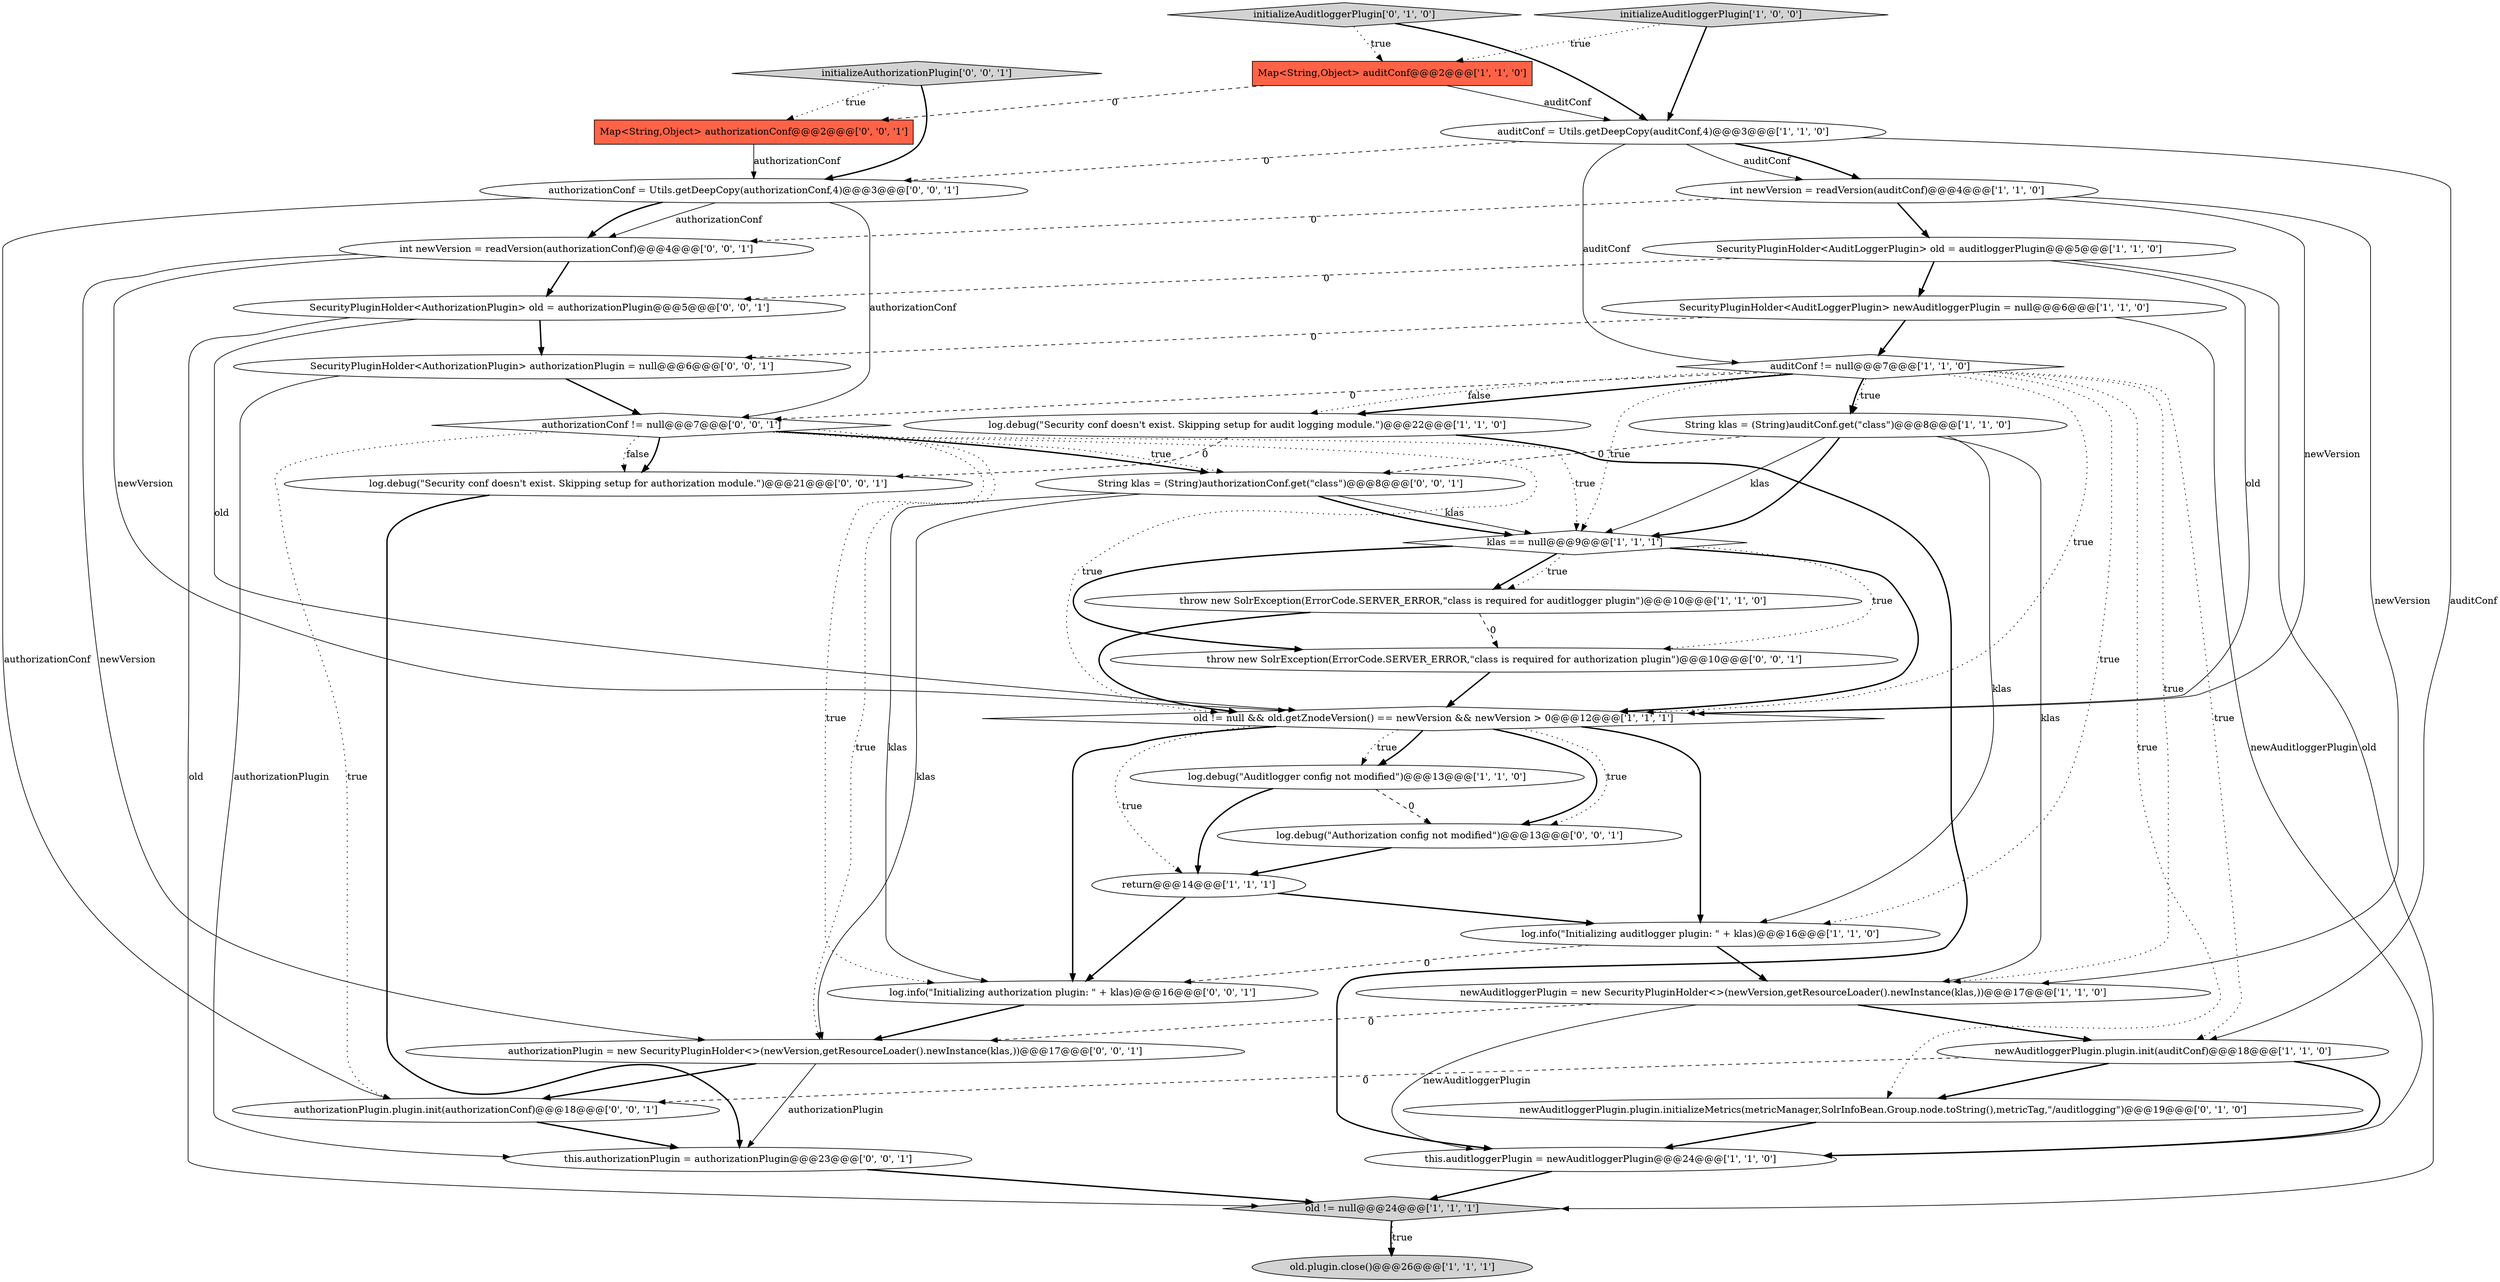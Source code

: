 digraph {
13 [style = filled, label = "throw new SolrException(ErrorCode.SERVER_ERROR,\"class is required for auditlogger plugin\")@@@10@@@['1', '1', '0']", fillcolor = white, shape = ellipse image = "AAA0AAABBB1BBB"];
8 [style = filled, label = "log.debug(\"Security conf doesn't exist. Skipping setup for audit logging module.\")@@@22@@@['1', '1', '0']", fillcolor = white, shape = ellipse image = "AAA0AAABBB1BBB"];
5 [style = filled, label = "klas == null@@@9@@@['1', '1', '1']", fillcolor = white, shape = diamond image = "AAA0AAABBB1BBB"];
12 [style = filled, label = "old.plugin.close()@@@26@@@['1', '1', '1']", fillcolor = lightgray, shape = ellipse image = "AAA0AAABBB1BBB"];
24 [style = filled, label = "authorizationPlugin = new SecurityPluginHolder<>(newVersion,getResourceLoader().newInstance(klas,))@@@17@@@['0', '0', '1']", fillcolor = white, shape = ellipse image = "AAA0AAABBB3BBB"];
3 [style = filled, label = "auditConf != null@@@7@@@['1', '1', '0']", fillcolor = white, shape = diamond image = "AAA0AAABBB1BBB"];
6 [style = filled, label = "old != null@@@24@@@['1', '1', '1']", fillcolor = lightgray, shape = diamond image = "AAA0AAABBB1BBB"];
21 [style = filled, label = "initializeAuditloggerPlugin['0', '1', '0']", fillcolor = lightgray, shape = diamond image = "AAA0AAABBB2BBB"];
10 [style = filled, label = "SecurityPluginHolder<AuditLoggerPlugin> newAuditloggerPlugin = null@@@6@@@['1', '1', '0']", fillcolor = white, shape = ellipse image = "AAA0AAABBB1BBB"];
14 [style = filled, label = "Map<String,Object> auditConf@@@2@@@['1', '1', '0']", fillcolor = tomato, shape = box image = "AAA0AAABBB1BBB"];
0 [style = filled, label = "return@@@14@@@['1', '1', '1']", fillcolor = white, shape = ellipse image = "AAA0AAABBB1BBB"];
4 [style = filled, label = "old != null && old.getZnodeVersion() == newVersion && newVersion > 0@@@12@@@['1', '1', '1']", fillcolor = white, shape = diamond image = "AAA0AAABBB1BBB"];
17 [style = filled, label = "log.debug(\"Auditlogger config not modified\")@@@13@@@['1', '1', '0']", fillcolor = white, shape = ellipse image = "AAA0AAABBB1BBB"];
22 [style = filled, label = "this.authorizationPlugin = authorizationPlugin@@@23@@@['0', '0', '1']", fillcolor = white, shape = ellipse image = "AAA0AAABBB3BBB"];
34 [style = filled, label = "authorizationPlugin.plugin.init(authorizationConf)@@@18@@@['0', '0', '1']", fillcolor = white, shape = ellipse image = "AAA0AAABBB3BBB"];
28 [style = filled, label = "Map<String,Object> authorizationConf@@@2@@@['0', '0', '1']", fillcolor = tomato, shape = box image = "AAA0AAABBB3BBB"];
30 [style = filled, label = "String klas = (String)authorizationConf.get(\"class\")@@@8@@@['0', '0', '1']", fillcolor = white, shape = ellipse image = "AAA0AAABBB3BBB"];
19 [style = filled, label = "String klas = (String)auditConf.get(\"class\")@@@8@@@['1', '1', '0']", fillcolor = white, shape = ellipse image = "AAA0AAABBB1BBB"];
11 [style = filled, label = "auditConf = Utils.getDeepCopy(auditConf,4)@@@3@@@['1', '1', '0']", fillcolor = white, shape = ellipse image = "AAA0AAABBB1BBB"];
26 [style = filled, label = "SecurityPluginHolder<AuthorizationPlugin> old = authorizationPlugin@@@5@@@['0', '0', '1']", fillcolor = white, shape = ellipse image = "AAA0AAABBB3BBB"];
15 [style = filled, label = "initializeAuditloggerPlugin['1', '0', '0']", fillcolor = lightgray, shape = diamond image = "AAA0AAABBB1BBB"];
7 [style = filled, label = "SecurityPluginHolder<AuditLoggerPlugin> old = auditloggerPlugin@@@5@@@['1', '1', '0']", fillcolor = white, shape = ellipse image = "AAA0AAABBB1BBB"];
23 [style = filled, label = "log.debug(\"Authorization config not modified\")@@@13@@@['0', '0', '1']", fillcolor = white, shape = ellipse image = "AAA0AAABBB3BBB"];
18 [style = filled, label = "newAuditloggerPlugin = new SecurityPluginHolder<>(newVersion,getResourceLoader().newInstance(klas,))@@@17@@@['1', '1', '0']", fillcolor = white, shape = ellipse image = "AAA0AAABBB1BBB"];
2 [style = filled, label = "this.auditloggerPlugin = newAuditloggerPlugin@@@24@@@['1', '1', '0']", fillcolor = white, shape = ellipse image = "AAA0AAABBB1BBB"];
1 [style = filled, label = "int newVersion = readVersion(auditConf)@@@4@@@['1', '1', '0']", fillcolor = white, shape = ellipse image = "AAA0AAABBB1BBB"];
20 [style = filled, label = "newAuditloggerPlugin.plugin.initializeMetrics(metricManager,SolrInfoBean.Group.node.toString(),metricTag,\"/auditlogging\")@@@19@@@['0', '1', '0']", fillcolor = white, shape = ellipse image = "AAA1AAABBB2BBB"];
33 [style = filled, label = "initializeAuthorizationPlugin['0', '0', '1']", fillcolor = lightgray, shape = diamond image = "AAA0AAABBB3BBB"];
32 [style = filled, label = "log.debug(\"Security conf doesn't exist. Skipping setup for authorization module.\")@@@21@@@['0', '0', '1']", fillcolor = white, shape = ellipse image = "AAA0AAABBB3BBB"];
16 [style = filled, label = "log.info(\"Initializing auditlogger plugin: \" + klas)@@@16@@@['1', '1', '0']", fillcolor = white, shape = ellipse image = "AAA0AAABBB1BBB"];
29 [style = filled, label = "SecurityPluginHolder<AuthorizationPlugin> authorizationPlugin = null@@@6@@@['0', '0', '1']", fillcolor = white, shape = ellipse image = "AAA0AAABBB3BBB"];
36 [style = filled, label = "log.info(\"Initializing authorization plugin: \" + klas)@@@16@@@['0', '0', '1']", fillcolor = white, shape = ellipse image = "AAA0AAABBB3BBB"];
31 [style = filled, label = "throw new SolrException(ErrorCode.SERVER_ERROR,\"class is required for authorization plugin\")@@@10@@@['0', '0', '1']", fillcolor = white, shape = ellipse image = "AAA0AAABBB3BBB"];
27 [style = filled, label = "authorizationConf != null@@@7@@@['0', '0', '1']", fillcolor = white, shape = diamond image = "AAA0AAABBB3BBB"];
25 [style = filled, label = "int newVersion = readVersion(authorizationConf)@@@4@@@['0', '0', '1']", fillcolor = white, shape = ellipse image = "AAA0AAABBB3BBB"];
35 [style = filled, label = "authorizationConf = Utils.getDeepCopy(authorizationConf,4)@@@3@@@['0', '0', '1']", fillcolor = white, shape = ellipse image = "AAA0AAABBB3BBB"];
9 [style = filled, label = "newAuditloggerPlugin.plugin.init(auditConf)@@@18@@@['1', '1', '0']", fillcolor = white, shape = ellipse image = "AAA0AAABBB1BBB"];
1->25 [style = dashed, label="0"];
11->3 [style = solid, label="auditConf"];
10->29 [style = dashed, label="0"];
19->16 [style = solid, label="klas"];
25->26 [style = bold, label=""];
27->32 [style = bold, label=""];
4->17 [style = dotted, label="true"];
4->0 [style = dotted, label="true"];
29->22 [style = solid, label="authorizationPlugin"];
10->3 [style = bold, label=""];
5->13 [style = bold, label=""];
7->4 [style = solid, label="old"];
9->34 [style = dashed, label="0"];
26->4 [style = solid, label="old"];
27->30 [style = bold, label=""];
6->12 [style = bold, label=""];
4->23 [style = bold, label=""];
36->24 [style = bold, label=""];
33->28 [style = dotted, label="true"];
14->28 [style = dashed, label="0"];
21->14 [style = dotted, label="true"];
20->2 [style = bold, label=""];
30->36 [style = solid, label="klas"];
7->26 [style = dashed, label="0"];
3->16 [style = dotted, label="true"];
4->36 [style = bold, label=""];
30->5 [style = solid, label="klas"];
27->30 [style = dotted, label="true"];
30->24 [style = solid, label="klas"];
7->6 [style = solid, label="old"];
19->5 [style = bold, label=""];
27->4 [style = dotted, label="true"];
28->35 [style = solid, label="authorizationConf"];
9->20 [style = bold, label=""];
3->20 [style = dotted, label="true"];
4->17 [style = bold, label=""];
18->24 [style = dashed, label="0"];
10->2 [style = solid, label="newAuditloggerPlugin"];
19->30 [style = dashed, label="0"];
17->23 [style = dashed, label="0"];
5->31 [style = bold, label=""];
33->35 [style = bold, label=""];
8->2 [style = bold, label=""];
0->36 [style = bold, label=""];
3->18 [style = dotted, label="true"];
35->27 [style = solid, label="authorizationConf"];
3->8 [style = bold, label=""];
18->2 [style = solid, label="newAuditloggerPlugin"];
35->25 [style = bold, label=""];
16->36 [style = dashed, label="0"];
6->12 [style = dotted, label="true"];
34->22 [style = bold, label=""];
3->9 [style = dotted, label="true"];
24->22 [style = solid, label="authorizationPlugin"];
11->35 [style = dashed, label="0"];
26->6 [style = solid, label="old"];
35->34 [style = solid, label="authorizationConf"];
21->11 [style = bold, label=""];
29->27 [style = bold, label=""];
27->32 [style = dotted, label="false"];
13->4 [style = bold, label=""];
4->16 [style = bold, label=""];
22->6 [style = bold, label=""];
27->5 [style = dotted, label="true"];
3->19 [style = dotted, label="true"];
3->27 [style = dashed, label="0"];
1->4 [style = solid, label="newVersion"];
23->0 [style = bold, label=""];
5->4 [style = bold, label=""];
31->4 [style = bold, label=""];
18->9 [style = bold, label=""];
15->11 [style = bold, label=""];
3->4 [style = dotted, label="true"];
8->32 [style = dashed, label="0"];
3->19 [style = bold, label=""];
32->22 [style = bold, label=""];
2->6 [style = bold, label=""];
27->36 [style = dotted, label="true"];
4->23 [style = dotted, label="true"];
1->7 [style = bold, label=""];
15->14 [style = dotted, label="true"];
26->29 [style = bold, label=""];
17->0 [style = bold, label=""];
25->24 [style = solid, label="newVersion"];
24->34 [style = bold, label=""];
25->4 [style = solid, label="newVersion"];
7->10 [style = bold, label=""];
16->18 [style = bold, label=""];
27->34 [style = dotted, label="true"];
5->31 [style = dotted, label="true"];
9->2 [style = bold, label=""];
5->13 [style = dotted, label="true"];
11->1 [style = bold, label=""];
13->31 [style = dashed, label="0"];
3->8 [style = dotted, label="false"];
1->18 [style = solid, label="newVersion"];
30->5 [style = bold, label=""];
19->5 [style = solid, label="klas"];
19->18 [style = solid, label="klas"];
11->9 [style = solid, label="auditConf"];
11->1 [style = solid, label="auditConf"];
14->11 [style = solid, label="auditConf"];
3->5 [style = dotted, label="true"];
35->25 [style = solid, label="authorizationConf"];
27->24 [style = dotted, label="true"];
0->16 [style = bold, label=""];
}
